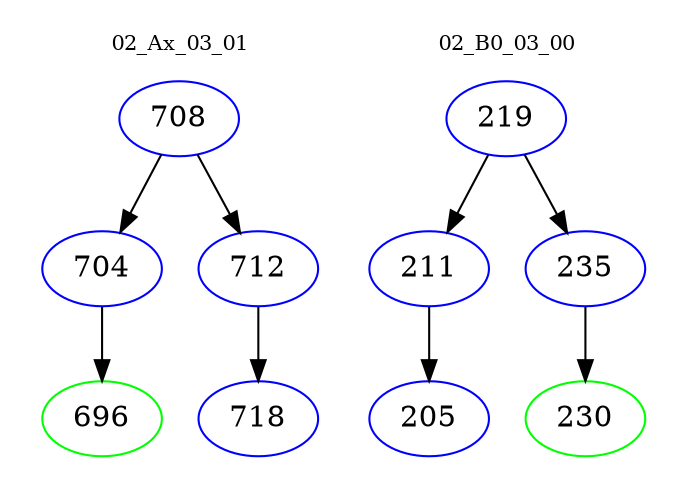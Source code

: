 digraph{
subgraph cluster_0 {
color = white
label = "02_Ax_03_01";
fontsize=10;
T0_708 [label="708", color="blue"]
T0_708 -> T0_704 [color="black"]
T0_704 [label="704", color="blue"]
T0_704 -> T0_696 [color="black"]
T0_696 [label="696", color="green"]
T0_708 -> T0_712 [color="black"]
T0_712 [label="712", color="blue"]
T0_712 -> T0_718 [color="black"]
T0_718 [label="718", color="blue"]
}
subgraph cluster_1 {
color = white
label = "02_B0_03_00";
fontsize=10;
T1_219 [label="219", color="blue"]
T1_219 -> T1_211 [color="black"]
T1_211 [label="211", color="blue"]
T1_211 -> T1_205 [color="black"]
T1_205 [label="205", color="blue"]
T1_219 -> T1_235 [color="black"]
T1_235 [label="235", color="blue"]
T1_235 -> T1_230 [color="black"]
T1_230 [label="230", color="green"]
}
}
